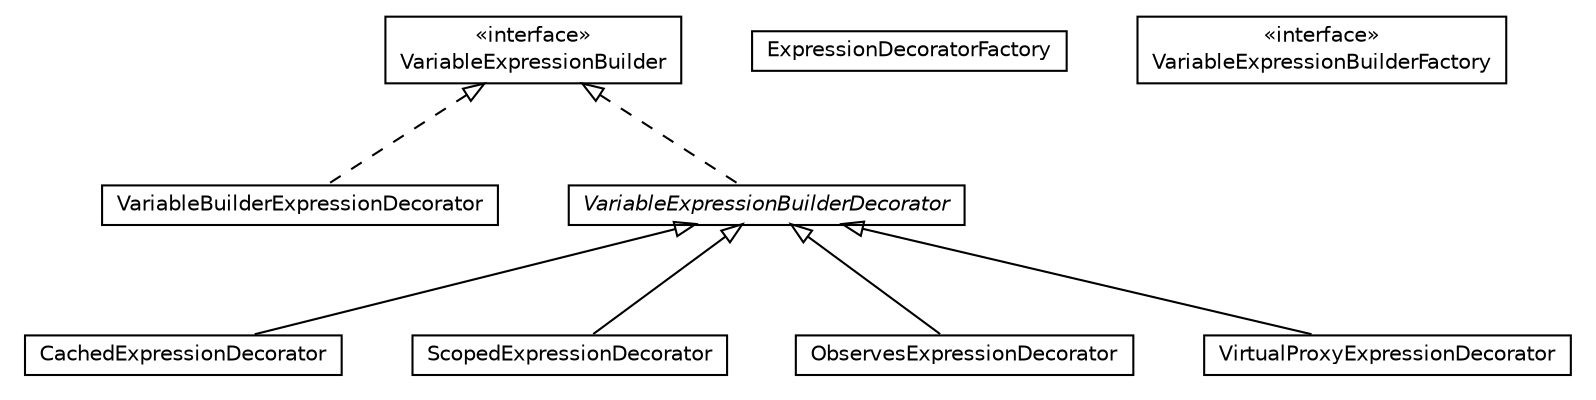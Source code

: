 #!/usr/local/bin/dot
#
# Class diagram 
# Generated by UMLGraph version 5.1 (http://www.umlgraph.org/)
#

digraph G {
	edge [fontname="Helvetica",fontsize=10,labelfontname="Helvetica",labelfontsize=10];
	node [fontname="Helvetica",fontsize=10,shape=plaintext];
	nodesep=0.25;
	ranksep=0.5;
	// org.androidtransfuse.gen.variableDecorator.CachedExpressionDecorator
	c4305 [label=<<table title="org.androidtransfuse.gen.variableDecorator.CachedExpressionDecorator" border="0" cellborder="1" cellspacing="0" cellpadding="2" port="p" href="./CachedExpressionDecorator.html">
		<tr><td><table border="0" cellspacing="0" cellpadding="1">
<tr><td align="center" balign="center"> CachedExpressionDecorator </td></tr>
		</table></td></tr>
		</table>>, fontname="Helvetica", fontcolor="black", fontsize=10.0];
	// org.androidtransfuse.gen.variableDecorator.VariableExpressionBuilder
	c4306 [label=<<table title="org.androidtransfuse.gen.variableDecorator.VariableExpressionBuilder" border="0" cellborder="1" cellspacing="0" cellpadding="2" port="p" href="./VariableExpressionBuilder.html">
		<tr><td><table border="0" cellspacing="0" cellpadding="1">
<tr><td align="center" balign="center"> &#171;interface&#187; </td></tr>
<tr><td align="center" balign="center"> VariableExpressionBuilder </td></tr>
		</table></td></tr>
		</table>>, fontname="Helvetica", fontcolor="black", fontsize=10.0];
	// org.androidtransfuse.gen.variableDecorator.ScopedExpressionDecorator
	c4307 [label=<<table title="org.androidtransfuse.gen.variableDecorator.ScopedExpressionDecorator" border="0" cellborder="1" cellspacing="0" cellpadding="2" port="p" href="./ScopedExpressionDecorator.html">
		<tr><td><table border="0" cellspacing="0" cellpadding="1">
<tr><td align="center" balign="center"> ScopedExpressionDecorator </td></tr>
		</table></td></tr>
		</table>>, fontname="Helvetica", fontcolor="black", fontsize=10.0];
	// org.androidtransfuse.gen.variableDecorator.ExpressionDecoratorFactory
	c4308 [label=<<table title="org.androidtransfuse.gen.variableDecorator.ExpressionDecoratorFactory" border="0" cellborder="1" cellspacing="0" cellpadding="2" port="p" href="./ExpressionDecoratorFactory.html">
		<tr><td><table border="0" cellspacing="0" cellpadding="1">
<tr><td align="center" balign="center"> ExpressionDecoratorFactory </td></tr>
		</table></td></tr>
		</table>>, fontname="Helvetica", fontcolor="black", fontsize=10.0];
	// org.androidtransfuse.gen.variableDecorator.ObservesExpressionDecorator
	c4309 [label=<<table title="org.androidtransfuse.gen.variableDecorator.ObservesExpressionDecorator" border="0" cellborder="1" cellspacing="0" cellpadding="2" port="p" href="./ObservesExpressionDecorator.html">
		<tr><td><table border="0" cellspacing="0" cellpadding="1">
<tr><td align="center" balign="center"> ObservesExpressionDecorator </td></tr>
		</table></td></tr>
		</table>>, fontname="Helvetica", fontcolor="black", fontsize=10.0];
	// org.androidtransfuse.gen.variableDecorator.VariableBuilderExpressionDecorator
	c4310 [label=<<table title="org.androidtransfuse.gen.variableDecorator.VariableBuilderExpressionDecorator" border="0" cellborder="1" cellspacing="0" cellpadding="2" port="p" href="./VariableBuilderExpressionDecorator.html">
		<tr><td><table border="0" cellspacing="0" cellpadding="1">
<tr><td align="center" balign="center"> VariableBuilderExpressionDecorator </td></tr>
		</table></td></tr>
		</table>>, fontname="Helvetica", fontcolor="black", fontsize=10.0];
	// org.androidtransfuse.gen.variableDecorator.VariableExpressionBuilderDecorator
	c4311 [label=<<table title="org.androidtransfuse.gen.variableDecorator.VariableExpressionBuilderDecorator" border="0" cellborder="1" cellspacing="0" cellpadding="2" port="p" href="./VariableExpressionBuilderDecorator.html">
		<tr><td><table border="0" cellspacing="0" cellpadding="1">
<tr><td align="center" balign="center"><font face="Helvetica-Oblique"> VariableExpressionBuilderDecorator </font></td></tr>
		</table></td></tr>
		</table>>, fontname="Helvetica", fontcolor="black", fontsize=10.0];
	// org.androidtransfuse.gen.variableDecorator.VirtualProxyExpressionDecorator
	c4312 [label=<<table title="org.androidtransfuse.gen.variableDecorator.VirtualProxyExpressionDecorator" border="0" cellborder="1" cellspacing="0" cellpadding="2" port="p" href="./VirtualProxyExpressionDecorator.html">
		<tr><td><table border="0" cellspacing="0" cellpadding="1">
<tr><td align="center" balign="center"> VirtualProxyExpressionDecorator </td></tr>
		</table></td></tr>
		</table>>, fontname="Helvetica", fontcolor="black", fontsize=10.0];
	// org.androidtransfuse.gen.variableDecorator.VariableExpressionBuilderFactory
	c4313 [label=<<table title="org.androidtransfuse.gen.variableDecorator.VariableExpressionBuilderFactory" border="0" cellborder="1" cellspacing="0" cellpadding="2" port="p" href="./VariableExpressionBuilderFactory.html">
		<tr><td><table border="0" cellspacing="0" cellpadding="1">
<tr><td align="center" balign="center"> &#171;interface&#187; </td></tr>
<tr><td align="center" balign="center"> VariableExpressionBuilderFactory </td></tr>
		</table></td></tr>
		</table>>, fontname="Helvetica", fontcolor="black", fontsize=10.0];
	//org.androidtransfuse.gen.variableDecorator.CachedExpressionDecorator extends org.androidtransfuse.gen.variableDecorator.VariableExpressionBuilderDecorator
	c4311:p -> c4305:p [dir=back,arrowtail=empty];
	//org.androidtransfuse.gen.variableDecorator.ScopedExpressionDecorator extends org.androidtransfuse.gen.variableDecorator.VariableExpressionBuilderDecorator
	c4311:p -> c4307:p [dir=back,arrowtail=empty];
	//org.androidtransfuse.gen.variableDecorator.ObservesExpressionDecorator extends org.androidtransfuse.gen.variableDecorator.VariableExpressionBuilderDecorator
	c4311:p -> c4309:p [dir=back,arrowtail=empty];
	//org.androidtransfuse.gen.variableDecorator.VariableBuilderExpressionDecorator implements org.androidtransfuse.gen.variableDecorator.VariableExpressionBuilder
	c4306:p -> c4310:p [dir=back,arrowtail=empty,style=dashed];
	//org.androidtransfuse.gen.variableDecorator.VariableExpressionBuilderDecorator implements org.androidtransfuse.gen.variableDecorator.VariableExpressionBuilder
	c4306:p -> c4311:p [dir=back,arrowtail=empty,style=dashed];
	//org.androidtransfuse.gen.variableDecorator.VirtualProxyExpressionDecorator extends org.androidtransfuse.gen.variableDecorator.VariableExpressionBuilderDecorator
	c4311:p -> c4312:p [dir=back,arrowtail=empty];
}

